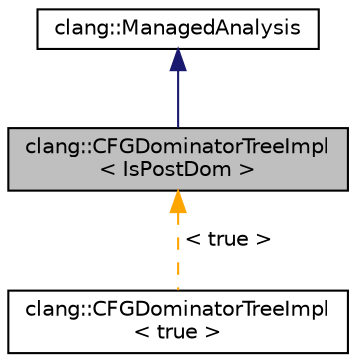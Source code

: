 digraph "clang::CFGDominatorTreeImpl&lt; IsPostDom &gt;"
{
 // LATEX_PDF_SIZE
  bgcolor="transparent";
  edge [fontname="Helvetica",fontsize="10",labelfontname="Helvetica",labelfontsize="10"];
  node [fontname="Helvetica",fontsize="10",shape=record];
  Node1 [label="clang::CFGDominatorTreeImpl\l\< IsPostDom \>",height=0.2,width=0.4,color="black", fillcolor="grey75", style="filled", fontcolor="black",tooltip="Dominator tree builder for Clang's CFG based on llvm::DominatorTreeBase."];
  Node2 -> Node1 [dir="back",color="midnightblue",fontsize="10",style="solid",fontname="Helvetica"];
  Node2 [label="clang::ManagedAnalysis",height=0.2,width=0.4,color="black",URL="$classclang_1_1ManagedAnalysis.html",tooltip="The base class of a hierarchy of objects representing analyses tied to AnalysisDeclContext."];
  Node1 -> Node3 [dir="back",color="orange",fontsize="10",style="dashed",label=" \< true \>" ,fontname="Helvetica"];
  Node3 [label="clang::CFGDominatorTreeImpl\l\< true \>",height=0.2,width=0.4,color="black",URL="$classclang_1_1CFGDominatorTreeImpl.html",tooltip=" "];
}
